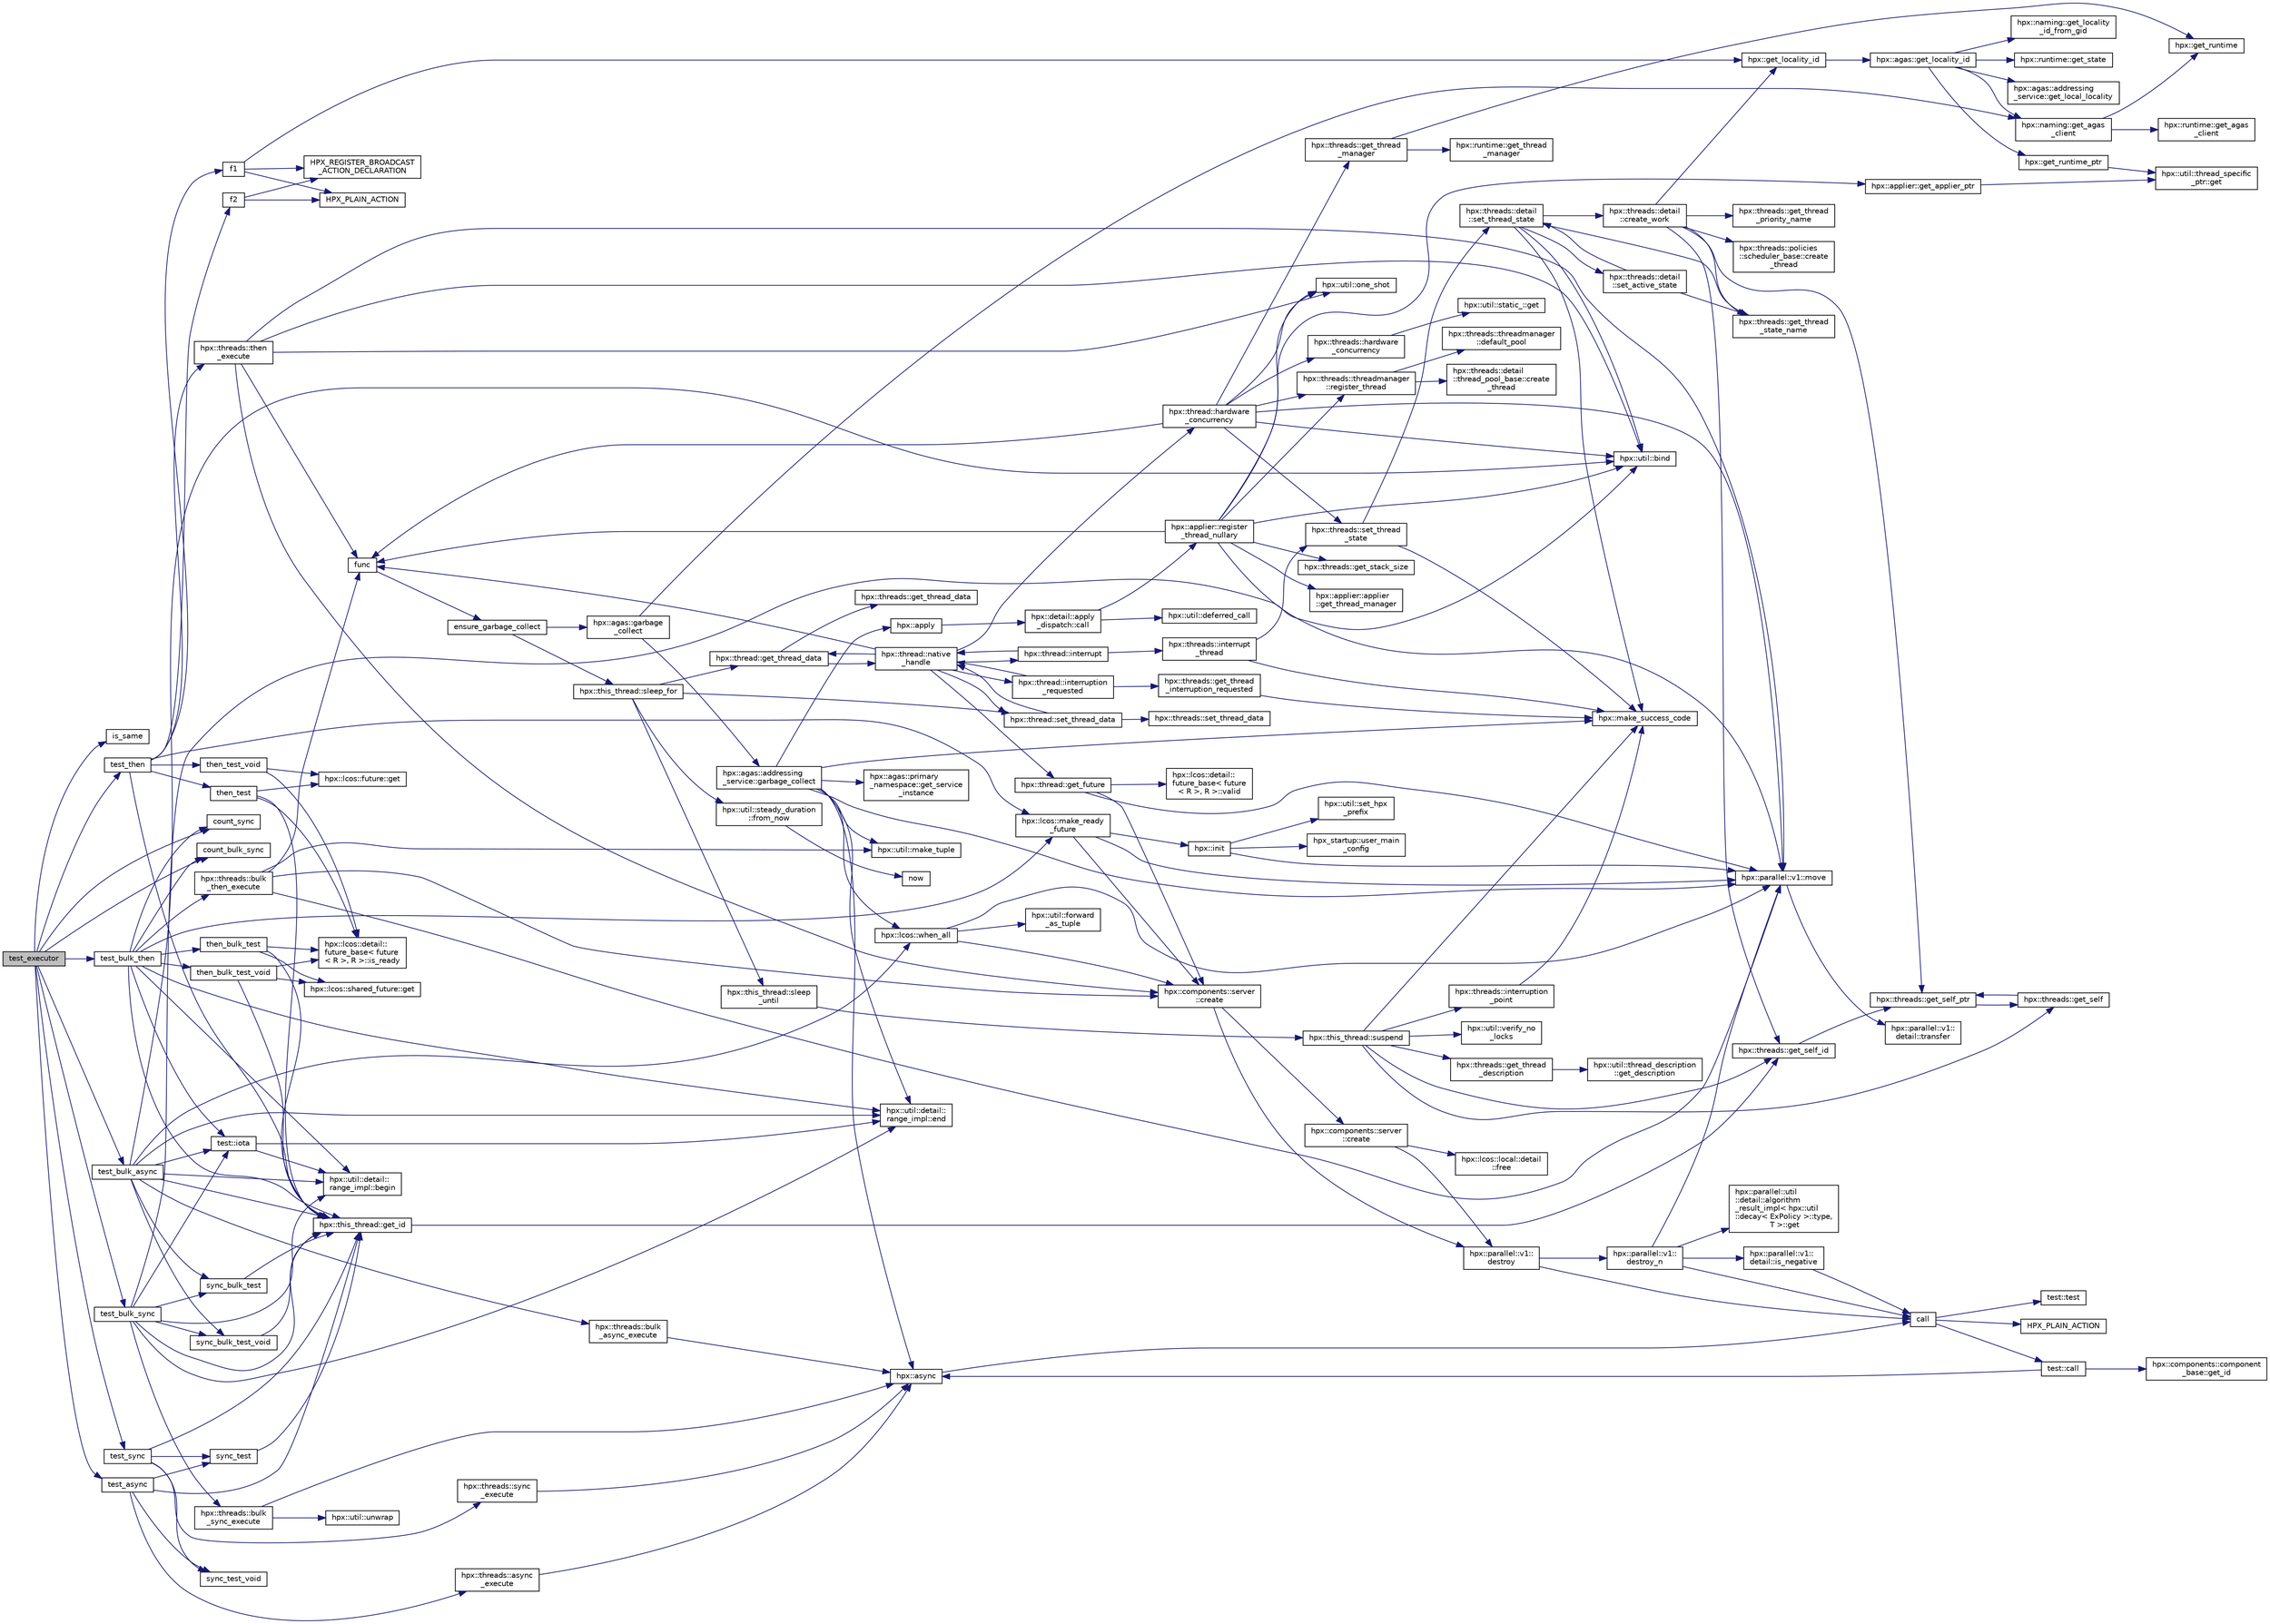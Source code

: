 digraph "test_executor"
{
  edge [fontname="Helvetica",fontsize="10",labelfontname="Helvetica",labelfontsize="10"];
  node [fontname="Helvetica",fontsize="10",shape=record];
  rankdir="LR";
  Node222 [label="test_executor",height=0.2,width=0.4,color="black", fillcolor="grey75", style="filled", fontcolor="black"];
  Node222 -> Node223 [color="midnightblue",fontsize="10",style="solid",fontname="Helvetica"];
  Node223 [label="is_same",height=0.2,width=0.4,color="black", fillcolor="white", style="filled",URL="$dc/d9b/cxx11__function__template__default__args_8cpp.html#a6f89070a65b8f485253d68bfebb79b26"];
  Node222 -> Node224 [color="midnightblue",fontsize="10",style="solid",fontname="Helvetica"];
  Node224 [label="count_sync",height=0.2,width=0.4,color="black", fillcolor="white", style="filled",URL="$d3/ded/minimal__sync__executor_8cpp.html#a1529cb29e9f7f03a49affd71bf6e8130"];
  Node222 -> Node225 [color="midnightblue",fontsize="10",style="solid",fontname="Helvetica"];
  Node225 [label="count_bulk_sync",height=0.2,width=0.4,color="black", fillcolor="white", style="filled",URL="$d3/ded/minimal__sync__executor_8cpp.html#a9aa1f386d89e1c5a3e3951f7c196415e"];
  Node222 -> Node226 [color="midnightblue",fontsize="10",style="solid",fontname="Helvetica"];
  Node226 [label="test_sync",height=0.2,width=0.4,color="black", fillcolor="white", style="filled",URL="$d3/ded/minimal__sync__executor_8cpp.html#a2e6feb13e4669dad0258f0c45249071a"];
  Node226 -> Node227 [color="midnightblue",fontsize="10",style="solid",fontname="Helvetica"];
  Node227 [label="hpx::threads::sync\l_execute",height=0.2,width=0.4,color="black", fillcolor="white", style="filled",URL="$d7/d28/namespacehpx_1_1threads.html#a6f607e2e583bc62a62e22989b53f5f44"];
  Node227 -> Node228 [color="midnightblue",fontsize="10",style="solid",fontname="Helvetica"];
  Node228 [label="hpx::async",height=0.2,width=0.4,color="black", fillcolor="white", style="filled",URL="$d8/d83/namespacehpx.html#acb7d8e37b73b823956ce144f9a57eaa4"];
  Node228 -> Node229 [color="midnightblue",fontsize="10",style="solid",fontname="Helvetica"];
  Node229 [label="call",height=0.2,width=0.4,color="black", fillcolor="white", style="filled",URL="$d2/d67/promise__1620_8cpp.html#a58357f0b82bc761e1d0b9091ed563a70"];
  Node229 -> Node230 [color="midnightblue",fontsize="10",style="solid",fontname="Helvetica"];
  Node230 [label="test::test",height=0.2,width=0.4,color="black", fillcolor="white", style="filled",URL="$d8/d89/structtest.html#ab42d5ece712d716b04cb3f686f297a26"];
  Node229 -> Node231 [color="midnightblue",fontsize="10",style="solid",fontname="Helvetica"];
  Node231 [label="HPX_PLAIN_ACTION",height=0.2,width=0.4,color="black", fillcolor="white", style="filled",URL="$d2/d67/promise__1620_8cpp.html#ab96aab827a4b1fcaf66cfe0ba83fef23"];
  Node229 -> Node232 [color="midnightblue",fontsize="10",style="solid",fontname="Helvetica"];
  Node232 [label="test::call",height=0.2,width=0.4,color="black", fillcolor="white", style="filled",URL="$d8/d89/structtest.html#aeb29e7ed6518b9426ccf1344c52620ae"];
  Node232 -> Node228 [color="midnightblue",fontsize="10",style="solid",fontname="Helvetica"];
  Node232 -> Node233 [color="midnightblue",fontsize="10",style="solid",fontname="Helvetica"];
  Node233 [label="hpx::components::component\l_base::get_id",height=0.2,width=0.4,color="black", fillcolor="white", style="filled",URL="$d2/de6/classhpx_1_1components_1_1component__base.html#a4c8fd93514039bdf01c48d66d82b19cd"];
  Node226 -> Node234 [color="midnightblue",fontsize="10",style="solid",fontname="Helvetica"];
  Node234 [label="sync_test",height=0.2,width=0.4,color="black", fillcolor="white", style="filled",URL="$d3/ded/minimal__sync__executor_8cpp.html#a0faac6bf6daa6422f48a266a344ecf18"];
  Node234 -> Node235 [color="midnightblue",fontsize="10",style="solid",fontname="Helvetica"];
  Node235 [label="hpx::this_thread::get_id",height=0.2,width=0.4,color="black", fillcolor="white", style="filled",URL="$d9/d52/namespacehpx_1_1this__thread.html#a7af20818d0b5e9201ab9337d7023d47d"];
  Node235 -> Node236 [color="midnightblue",fontsize="10",style="solid",fontname="Helvetica"];
  Node236 [label="hpx::threads::get_self_id",height=0.2,width=0.4,color="black", fillcolor="white", style="filled",URL="$d7/d28/namespacehpx_1_1threads.html#afafe0f900b9fac3d4ed3c747625c1cfe"];
  Node236 -> Node237 [color="midnightblue",fontsize="10",style="solid",fontname="Helvetica"];
  Node237 [label="hpx::threads::get_self_ptr",height=0.2,width=0.4,color="black", fillcolor="white", style="filled",URL="$d7/d28/namespacehpx_1_1threads.html#a22877ae347ad884cde3a51397dad6c53"];
  Node237 -> Node238 [color="midnightblue",fontsize="10",style="solid",fontname="Helvetica"];
  Node238 [label="hpx::threads::get_self",height=0.2,width=0.4,color="black", fillcolor="white", style="filled",URL="$d7/d28/namespacehpx_1_1threads.html#a07daf4d6d29233f20d66d41ab7b5b8e8"];
  Node238 -> Node237 [color="midnightblue",fontsize="10",style="solid",fontname="Helvetica"];
  Node226 -> Node235 [color="midnightblue",fontsize="10",style="solid",fontname="Helvetica"];
  Node226 -> Node239 [color="midnightblue",fontsize="10",style="solid",fontname="Helvetica"];
  Node239 [label="sync_test_void",height=0.2,width=0.4,color="black", fillcolor="white", style="filled",URL="$d3/ded/minimal__sync__executor_8cpp.html#a5cd1ddee9df7df248f89e5257aef84a9"];
  Node222 -> Node240 [color="midnightblue",fontsize="10",style="solid",fontname="Helvetica"];
  Node240 [label="test_async",height=0.2,width=0.4,color="black", fillcolor="white", style="filled",URL="$d3/ded/minimal__sync__executor_8cpp.html#aa51c30cdf514833ffe00df7a73d45cde"];
  Node240 -> Node241 [color="midnightblue",fontsize="10",style="solid",fontname="Helvetica"];
  Node241 [label="hpx::threads::async\l_execute",height=0.2,width=0.4,color="black", fillcolor="white", style="filled",URL="$d7/d28/namespacehpx_1_1threads.html#a6c49fc6d131e6aa7ef6eda2ef52bb920"];
  Node241 -> Node228 [color="midnightblue",fontsize="10",style="solid",fontname="Helvetica"];
  Node240 -> Node234 [color="midnightblue",fontsize="10",style="solid",fontname="Helvetica"];
  Node240 -> Node235 [color="midnightblue",fontsize="10",style="solid",fontname="Helvetica"];
  Node240 -> Node239 [color="midnightblue",fontsize="10",style="solid",fontname="Helvetica"];
  Node222 -> Node242 [color="midnightblue",fontsize="10",style="solid",fontname="Helvetica"];
  Node242 [label="test_then",height=0.2,width=0.4,color="black", fillcolor="white", style="filled",URL="$d3/ded/minimal__sync__executor_8cpp.html#ac9bebaf8a90aa4c7a059491ce5d5a6d1"];
  Node242 -> Node243 [color="midnightblue",fontsize="10",style="solid",fontname="Helvetica"];
  Node243 [label="f1",height=0.2,width=0.4,color="black", fillcolor="white", style="filled",URL="$d8/d8b/broadcast_8cpp.html#a1751fbd41f2529b84514a9dbd767959a"];
  Node243 -> Node244 [color="midnightblue",fontsize="10",style="solid",fontname="Helvetica"];
  Node244 [label="hpx::get_locality_id",height=0.2,width=0.4,color="black", fillcolor="white", style="filled",URL="$d8/d83/namespacehpx.html#a158d7c54a657bb364c1704033010697b",tooltip="Return the number of the locality this function is being called from. "];
  Node244 -> Node245 [color="midnightblue",fontsize="10",style="solid",fontname="Helvetica"];
  Node245 [label="hpx::agas::get_locality_id",height=0.2,width=0.4,color="black", fillcolor="white", style="filled",URL="$dc/d54/namespacehpx_1_1agas.html#a491cc2ddecdf0f1a9129900caa6a4d3e"];
  Node245 -> Node246 [color="midnightblue",fontsize="10",style="solid",fontname="Helvetica"];
  Node246 [label="hpx::get_runtime_ptr",height=0.2,width=0.4,color="black", fillcolor="white", style="filled",URL="$d8/d83/namespacehpx.html#af29daf2bb3e01b4d6495a1742b6cce64"];
  Node246 -> Node247 [color="midnightblue",fontsize="10",style="solid",fontname="Helvetica"];
  Node247 [label="hpx::util::thread_specific\l_ptr::get",height=0.2,width=0.4,color="black", fillcolor="white", style="filled",URL="$d4/d4c/structhpx_1_1util_1_1thread__specific__ptr.html#a3b27d8520710478aa41d1f74206bdba9"];
  Node245 -> Node248 [color="midnightblue",fontsize="10",style="solid",fontname="Helvetica"];
  Node248 [label="hpx::runtime::get_state",height=0.2,width=0.4,color="black", fillcolor="white", style="filled",URL="$d0/d7b/classhpx_1_1runtime.html#ab405f80e060dac95d624520f38b0524c"];
  Node245 -> Node249 [color="midnightblue",fontsize="10",style="solid",fontname="Helvetica"];
  Node249 [label="hpx::naming::get_agas\l_client",height=0.2,width=0.4,color="black", fillcolor="white", style="filled",URL="$d4/dc9/namespacehpx_1_1naming.html#a0408fffd5d34b620712a801b0ae3b032"];
  Node249 -> Node250 [color="midnightblue",fontsize="10",style="solid",fontname="Helvetica"];
  Node250 [label="hpx::get_runtime",height=0.2,width=0.4,color="black", fillcolor="white", style="filled",URL="$d8/d83/namespacehpx.html#aef902cc6c7dd3b9fbadf34d1e850a070"];
  Node249 -> Node251 [color="midnightblue",fontsize="10",style="solid",fontname="Helvetica"];
  Node251 [label="hpx::runtime::get_agas\l_client",height=0.2,width=0.4,color="black", fillcolor="white", style="filled",URL="$d0/d7b/classhpx_1_1runtime.html#aeb5dddd30d6b9861669af8ad44d1a96a"];
  Node245 -> Node252 [color="midnightblue",fontsize="10",style="solid",fontname="Helvetica"];
  Node252 [label="hpx::agas::addressing\l_service::get_local_locality",height=0.2,width=0.4,color="black", fillcolor="white", style="filled",URL="$db/d58/structhpx_1_1agas_1_1addressing__service.html#ab52c19a37c2a7a006c6c15f90ad0539c"];
  Node245 -> Node253 [color="midnightblue",fontsize="10",style="solid",fontname="Helvetica"];
  Node253 [label="hpx::naming::get_locality\l_id_from_gid",height=0.2,width=0.4,color="black", fillcolor="white", style="filled",URL="$d4/dc9/namespacehpx_1_1naming.html#a7fd43037784560bd04fda9b49e33529f"];
  Node243 -> Node254 [color="midnightblue",fontsize="10",style="solid",fontname="Helvetica"];
  Node254 [label="HPX_PLAIN_ACTION",height=0.2,width=0.4,color="black", fillcolor="white", style="filled",URL="$d8/d8b/broadcast_8cpp.html#a19685a0394ce6a99351f7a679f6eeefc"];
  Node243 -> Node255 [color="midnightblue",fontsize="10",style="solid",fontname="Helvetica"];
  Node255 [label="HPX_REGISTER_BROADCAST\l_ACTION_DECLARATION",height=0.2,width=0.4,color="black", fillcolor="white", style="filled",URL="$d7/d38/addressing__service_8cpp.html#a573d764d9cb34eec46a4bdffcf07875f"];
  Node242 -> Node256 [color="midnightblue",fontsize="10",style="solid",fontname="Helvetica"];
  Node256 [label="hpx::lcos::make_ready\l_future",height=0.2,width=0.4,color="black", fillcolor="white", style="filled",URL="$d2/dc9/namespacehpx_1_1lcos.html#a42997564ddfde91d475b8a2cea8f53e4"];
  Node256 -> Node257 [color="midnightblue",fontsize="10",style="solid",fontname="Helvetica"];
  Node257 [label="hpx::init",height=0.2,width=0.4,color="black", fillcolor="white", style="filled",URL="$d8/d83/namespacehpx.html#a3c694ea960b47c56b33351ba16e3d76b",tooltip="Main entry point for launching the HPX runtime system. "];
  Node257 -> Node258 [color="midnightblue",fontsize="10",style="solid",fontname="Helvetica"];
  Node258 [label="hpx::util::set_hpx\l_prefix",height=0.2,width=0.4,color="black", fillcolor="white", style="filled",URL="$df/dad/namespacehpx_1_1util.html#ae40a23c1ba0a48d9304dcf717a95793e"];
  Node257 -> Node259 [color="midnightblue",fontsize="10",style="solid",fontname="Helvetica"];
  Node259 [label="hpx_startup::user_main\l_config",height=0.2,width=0.4,color="black", fillcolor="white", style="filled",URL="$d3/dd2/namespacehpx__startup.html#aaac571d88bd3912a4225a23eb3261637"];
  Node257 -> Node260 [color="midnightblue",fontsize="10",style="solid",fontname="Helvetica"];
  Node260 [label="hpx::parallel::v1::move",height=0.2,width=0.4,color="black", fillcolor="white", style="filled",URL="$db/db9/namespacehpx_1_1parallel_1_1v1.html#aa7c4ede081ce786c9d1eb1adff495cfc"];
  Node260 -> Node261 [color="midnightblue",fontsize="10",style="solid",fontname="Helvetica"];
  Node261 [label="hpx::parallel::v1::\ldetail::transfer",height=0.2,width=0.4,color="black", fillcolor="white", style="filled",URL="$d2/ddd/namespacehpx_1_1parallel_1_1v1_1_1detail.html#ab1b56a05e1885ca7cc7ffa1804dd2f3c"];
  Node256 -> Node262 [color="midnightblue",fontsize="10",style="solid",fontname="Helvetica"];
  Node262 [label="hpx::components::server\l::create",height=0.2,width=0.4,color="black", fillcolor="white", style="filled",URL="$d2/da2/namespacehpx_1_1components_1_1server.html#ac776c89f3d68ceb910e8cee9fa937ab4",tooltip="Create arrays of components using their default constructor. "];
  Node262 -> Node263 [color="midnightblue",fontsize="10",style="solid",fontname="Helvetica"];
  Node263 [label="hpx::components::server\l::create",height=0.2,width=0.4,color="black", fillcolor="white", style="filled",URL="$d2/da2/namespacehpx_1_1components_1_1server.html#a77d26de181c97b444565e230577981bd"];
  Node263 -> Node264 [color="midnightblue",fontsize="10",style="solid",fontname="Helvetica"];
  Node264 [label="hpx::lcos::local::detail\l::free",height=0.2,width=0.4,color="black", fillcolor="white", style="filled",URL="$d4/dcb/namespacehpx_1_1lcos_1_1local_1_1detail.html#a55a940f019734e9bb045dc123cd80e48"];
  Node263 -> Node265 [color="midnightblue",fontsize="10",style="solid",fontname="Helvetica"];
  Node265 [label="hpx::parallel::v1::\ldestroy",height=0.2,width=0.4,color="black", fillcolor="white", style="filled",URL="$db/db9/namespacehpx_1_1parallel_1_1v1.html#acf303558375048e8a7cc9a2c2e09477f"];
  Node265 -> Node229 [color="midnightblue",fontsize="10",style="solid",fontname="Helvetica"];
  Node265 -> Node266 [color="midnightblue",fontsize="10",style="solid",fontname="Helvetica"];
  Node266 [label="hpx::parallel::v1::\ldestroy_n",height=0.2,width=0.4,color="black", fillcolor="white", style="filled",URL="$db/db9/namespacehpx_1_1parallel_1_1v1.html#a71d0691132a300690163f5636bcd5bd3"];
  Node266 -> Node267 [color="midnightblue",fontsize="10",style="solid",fontname="Helvetica"];
  Node267 [label="hpx::parallel::v1::\ldetail::is_negative",height=0.2,width=0.4,color="black", fillcolor="white", style="filled",URL="$d2/ddd/namespacehpx_1_1parallel_1_1v1_1_1detail.html#adf2e40fc4b20ad0fd442ee3118a4d527"];
  Node267 -> Node229 [color="midnightblue",fontsize="10",style="solid",fontname="Helvetica"];
  Node266 -> Node268 [color="midnightblue",fontsize="10",style="solid",fontname="Helvetica"];
  Node268 [label="hpx::parallel::util\l::detail::algorithm\l_result_impl\< hpx::util\l::decay\< ExPolicy \>::type,\l T \>::get",height=0.2,width=0.4,color="black", fillcolor="white", style="filled",URL="$d2/d42/structhpx_1_1parallel_1_1util_1_1detail_1_1algorithm__result__impl.html#ab5b051e8ec74eff5e0e62fd63f5d377e"];
  Node266 -> Node260 [color="midnightblue",fontsize="10",style="solid",fontname="Helvetica"];
  Node266 -> Node229 [color="midnightblue",fontsize="10",style="solid",fontname="Helvetica"];
  Node262 -> Node265 [color="midnightblue",fontsize="10",style="solid",fontname="Helvetica"];
  Node256 -> Node260 [color="midnightblue",fontsize="10",style="solid",fontname="Helvetica"];
  Node242 -> Node269 [color="midnightblue",fontsize="10",style="solid",fontname="Helvetica"];
  Node269 [label="hpx::threads::then\l_execute",height=0.2,width=0.4,color="black", fillcolor="white", style="filled",URL="$d7/d28/namespacehpx_1_1threads.html#a031a2594524c966fa0cb24810642e638"];
  Node269 -> Node270 [color="midnightblue",fontsize="10",style="solid",fontname="Helvetica"];
  Node270 [label="func",height=0.2,width=0.4,color="black", fillcolor="white", style="filled",URL="$d8/dfd/id__type__ref__counting__1032_8cpp.html#ab811b86ea5107ffb3351fcaa29d2c652"];
  Node270 -> Node271 [color="midnightblue",fontsize="10",style="solid",fontname="Helvetica"];
  Node271 [label="ensure_garbage_collect",height=0.2,width=0.4,color="black", fillcolor="white", style="filled",URL="$d8/dfd/id__type__ref__counting__1032_8cpp.html#a5264b94bf7c262ac0e521fb290d476d5"];
  Node271 -> Node272 [color="midnightblue",fontsize="10",style="solid",fontname="Helvetica"];
  Node272 [label="hpx::this_thread::sleep_for",height=0.2,width=0.4,color="black", fillcolor="white", style="filled",URL="$d9/d52/namespacehpx_1_1this__thread.html#afc042a5a5fa52eef2d1d177a343435cf"];
  Node272 -> Node273 [color="midnightblue",fontsize="10",style="solid",fontname="Helvetica"];
  Node273 [label="hpx::this_thread::sleep\l_until",height=0.2,width=0.4,color="black", fillcolor="white", style="filled",URL="$d9/d52/namespacehpx_1_1this__thread.html#ae12a853980115b23ff0ab8ca06622658"];
  Node273 -> Node274 [color="midnightblue",fontsize="10",style="solid",fontname="Helvetica"];
  Node274 [label="hpx::this_thread::suspend",height=0.2,width=0.4,color="black", fillcolor="white", style="filled",URL="$d9/d52/namespacehpx_1_1this__thread.html#aca220026fb3014c0881d129fe31c0073"];
  Node274 -> Node238 [color="midnightblue",fontsize="10",style="solid",fontname="Helvetica"];
  Node274 -> Node236 [color="midnightblue",fontsize="10",style="solid",fontname="Helvetica"];
  Node274 -> Node275 [color="midnightblue",fontsize="10",style="solid",fontname="Helvetica"];
  Node275 [label="hpx::threads::interruption\l_point",height=0.2,width=0.4,color="black", fillcolor="white", style="filled",URL="$d7/d28/namespacehpx_1_1threads.html#ada6ec56a12b050707311d8c628089059"];
  Node275 -> Node276 [color="midnightblue",fontsize="10",style="solid",fontname="Helvetica"];
  Node276 [label="hpx::make_success_code",height=0.2,width=0.4,color="black", fillcolor="white", style="filled",URL="$d8/d83/namespacehpx.html#a0e8512a8f49e2a6c8185061181419d8f",tooltip="Returns error_code(hpx::success, \"success\", mode). "];
  Node274 -> Node277 [color="midnightblue",fontsize="10",style="solid",fontname="Helvetica"];
  Node277 [label="hpx::util::verify_no\l_locks",height=0.2,width=0.4,color="black", fillcolor="white", style="filled",URL="$df/dad/namespacehpx_1_1util.html#ae0e1837ee6f09b79b26c2e788d2e9fc9"];
  Node274 -> Node278 [color="midnightblue",fontsize="10",style="solid",fontname="Helvetica"];
  Node278 [label="hpx::threads::get_thread\l_description",height=0.2,width=0.4,color="black", fillcolor="white", style="filled",URL="$d7/d28/namespacehpx_1_1threads.html#a42fc18a7a680f4e8bc633a4b4c956701"];
  Node278 -> Node279 [color="midnightblue",fontsize="10",style="solid",fontname="Helvetica"];
  Node279 [label="hpx::util::thread_description\l::get_description",height=0.2,width=0.4,color="black", fillcolor="white", style="filled",URL="$df/d9e/structhpx_1_1util_1_1thread__description.html#a8c834e14eca6eb228188022577f9f952"];
  Node274 -> Node276 [color="midnightblue",fontsize="10",style="solid",fontname="Helvetica"];
  Node272 -> Node280 [color="midnightblue",fontsize="10",style="solid",fontname="Helvetica"];
  Node280 [label="hpx::util::steady_duration\l::from_now",height=0.2,width=0.4,color="black", fillcolor="white", style="filled",URL="$d9/d4f/classhpx_1_1util_1_1steady__duration.html#a0132206d767cd0f7395507b40111a153"];
  Node280 -> Node281 [color="midnightblue",fontsize="10",style="solid",fontname="Helvetica"];
  Node281 [label="now",height=0.2,width=0.4,color="black", fillcolor="white", style="filled",URL="$de/db3/1d__stencil__1__omp_8cpp.html#a89e9667753dccfac455bd37a7a3a7b16"];
  Node272 -> Node282 [color="midnightblue",fontsize="10",style="solid",fontname="Helvetica"];
  Node282 [label="hpx::thread::get_thread_data",height=0.2,width=0.4,color="black", fillcolor="white", style="filled",URL="$de/d9b/classhpx_1_1thread.html#a4535ef82cec3b953d2c941d20e3e3904"];
  Node282 -> Node283 [color="midnightblue",fontsize="10",style="solid",fontname="Helvetica"];
  Node283 [label="hpx::threads::get_thread_data",height=0.2,width=0.4,color="black", fillcolor="white", style="filled",URL="$d7/d28/namespacehpx_1_1threads.html#a8737931ff6303807225f735b2b384ae4"];
  Node282 -> Node284 [color="midnightblue",fontsize="10",style="solid",fontname="Helvetica"];
  Node284 [label="hpx::thread::native\l_handle",height=0.2,width=0.4,color="black", fillcolor="white", style="filled",URL="$de/d9b/classhpx_1_1thread.html#acf48190d264ab64c1c4ec99d0b421b5a"];
  Node284 -> Node285 [color="midnightblue",fontsize="10",style="solid",fontname="Helvetica"];
  Node285 [label="hpx::thread::hardware\l_concurrency",height=0.2,width=0.4,color="black", fillcolor="white", style="filled",URL="$de/d9b/classhpx_1_1thread.html#a8e4fff210e02485ba493bc3a2a956c03"];
  Node285 -> Node286 [color="midnightblue",fontsize="10",style="solid",fontname="Helvetica"];
  Node286 [label="hpx::threads::hardware\l_concurrency",height=0.2,width=0.4,color="black", fillcolor="white", style="filled",URL="$d7/d28/namespacehpx_1_1threads.html#aa8752a235478d2ad7b5ac467b63ab527"];
  Node286 -> Node287 [color="midnightblue",fontsize="10",style="solid",fontname="Helvetica"];
  Node287 [label="hpx::util::static_::get",height=0.2,width=0.4,color="black", fillcolor="white", style="filled",URL="$d3/dbb/structhpx_1_1util_1_1static__.html#a2967c633948a3bf17a3b5405ef5a8318"];
  Node285 -> Node270 [color="midnightblue",fontsize="10",style="solid",fontname="Helvetica"];
  Node285 -> Node288 [color="midnightblue",fontsize="10",style="solid",fontname="Helvetica"];
  Node288 [label="hpx::util::bind",height=0.2,width=0.4,color="black", fillcolor="white", style="filled",URL="$df/dad/namespacehpx_1_1util.html#ad844caedf82a0173d6909d910c3e48c6"];
  Node285 -> Node289 [color="midnightblue",fontsize="10",style="solid",fontname="Helvetica"];
  Node289 [label="hpx::util::one_shot",height=0.2,width=0.4,color="black", fillcolor="white", style="filled",URL="$df/dad/namespacehpx_1_1util.html#a273e61be42a72415291e0ec0a4f28c7a"];
  Node285 -> Node260 [color="midnightblue",fontsize="10",style="solid",fontname="Helvetica"];
  Node285 -> Node290 [color="midnightblue",fontsize="10",style="solid",fontname="Helvetica"];
  Node290 [label="hpx::threads::get_thread\l_manager",height=0.2,width=0.4,color="black", fillcolor="white", style="filled",URL="$d7/d28/namespacehpx_1_1threads.html#a076973c3a53beadde7d967e22c4f6cce"];
  Node290 -> Node250 [color="midnightblue",fontsize="10",style="solid",fontname="Helvetica"];
  Node290 -> Node291 [color="midnightblue",fontsize="10",style="solid",fontname="Helvetica"];
  Node291 [label="hpx::runtime::get_thread\l_manager",height=0.2,width=0.4,color="black", fillcolor="white", style="filled",URL="$d0/d7b/classhpx_1_1runtime.html#a865b12d57fcd44a8d3dda3e35414f563"];
  Node285 -> Node292 [color="midnightblue",fontsize="10",style="solid",fontname="Helvetica"];
  Node292 [label="hpx::threads::threadmanager\l::register_thread",height=0.2,width=0.4,color="black", fillcolor="white", style="filled",URL="$d5/daa/classhpx_1_1threads_1_1threadmanager.html#a7f79c7578e08a60ca45eb276ce8133d8"];
  Node292 -> Node293 [color="midnightblue",fontsize="10",style="solid",fontname="Helvetica"];
  Node293 [label="hpx::threads::threadmanager\l::default_pool",height=0.2,width=0.4,color="black", fillcolor="white", style="filled",URL="$d5/daa/classhpx_1_1threads_1_1threadmanager.html#a851f067d03b5dd1c5e6a9a6a841e05df"];
  Node292 -> Node294 [color="midnightblue",fontsize="10",style="solid",fontname="Helvetica"];
  Node294 [label="hpx::threads::detail\l::thread_pool_base::create\l_thread",height=0.2,width=0.4,color="black", fillcolor="white", style="filled",URL="$de/dae/classhpx_1_1threads_1_1detail_1_1thread__pool__base.html#ad35d3779eef6f4528e62a26d71b34b34"];
  Node285 -> Node295 [color="midnightblue",fontsize="10",style="solid",fontname="Helvetica"];
  Node295 [label="hpx::threads::set_thread\l_state",height=0.2,width=0.4,color="black", fillcolor="white", style="filled",URL="$d7/d28/namespacehpx_1_1threads.html#ac0690ad16ad778bcc79dcd727cc33025",tooltip="Set the thread state of the thread referenced by the thread_id id. "];
  Node295 -> Node276 [color="midnightblue",fontsize="10",style="solid",fontname="Helvetica"];
  Node295 -> Node296 [color="midnightblue",fontsize="10",style="solid",fontname="Helvetica"];
  Node296 [label="hpx::threads::detail\l::set_thread_state",height=0.2,width=0.4,color="black", fillcolor="white", style="filled",URL="$d2/dd1/namespacehpx_1_1threads_1_1detail.html#af85ddc854c4a149bf1738eb1b111b9ab"];
  Node296 -> Node297 [color="midnightblue",fontsize="10",style="solid",fontname="Helvetica"];
  Node297 [label="hpx::threads::get_thread\l_state_name",height=0.2,width=0.4,color="black", fillcolor="white", style="filled",URL="$d7/d28/namespacehpx_1_1threads.html#a26f91ea8d2195f165c033241c5cd11db"];
  Node296 -> Node276 [color="midnightblue",fontsize="10",style="solid",fontname="Helvetica"];
  Node296 -> Node288 [color="midnightblue",fontsize="10",style="solid",fontname="Helvetica"];
  Node296 -> Node298 [color="midnightblue",fontsize="10",style="solid",fontname="Helvetica"];
  Node298 [label="hpx::threads::detail\l::set_active_state",height=0.2,width=0.4,color="black", fillcolor="white", style="filled",URL="$d2/dd1/namespacehpx_1_1threads_1_1detail.html#a45884a5bf04ad66a4f259231a3947e76"];
  Node298 -> Node297 [color="midnightblue",fontsize="10",style="solid",fontname="Helvetica"];
  Node298 -> Node296 [color="midnightblue",fontsize="10",style="solid",fontname="Helvetica"];
  Node296 -> Node299 [color="midnightblue",fontsize="10",style="solid",fontname="Helvetica"];
  Node299 [label="hpx::threads::detail\l::create_work",height=0.2,width=0.4,color="black", fillcolor="white", style="filled",URL="$d2/dd1/namespacehpx_1_1threads_1_1detail.html#ae22384a3c1b1a1940032fad068fb54b1"];
  Node299 -> Node297 [color="midnightblue",fontsize="10",style="solid",fontname="Helvetica"];
  Node299 -> Node300 [color="midnightblue",fontsize="10",style="solid",fontname="Helvetica"];
  Node300 [label="hpx::threads::get_thread\l_priority_name",height=0.2,width=0.4,color="black", fillcolor="white", style="filled",URL="$d7/d28/namespacehpx_1_1threads.html#a9c6b2fec0c1cf5b06ff83ce756ca6d42"];
  Node299 -> Node237 [color="midnightblue",fontsize="10",style="solid",fontname="Helvetica"];
  Node299 -> Node236 [color="midnightblue",fontsize="10",style="solid",fontname="Helvetica"];
  Node299 -> Node244 [color="midnightblue",fontsize="10",style="solid",fontname="Helvetica"];
  Node299 -> Node301 [color="midnightblue",fontsize="10",style="solid",fontname="Helvetica"];
  Node301 [label="hpx::threads::policies\l::scheduler_base::create\l_thread",height=0.2,width=0.4,color="black", fillcolor="white", style="filled",URL="$dd/d7e/structhpx_1_1threads_1_1policies_1_1scheduler__base.html#ad3b05cd7f363cc8e8410ce368c3794e0"];
  Node284 -> Node302 [color="midnightblue",fontsize="10",style="solid",fontname="Helvetica"];
  Node302 [label="hpx::thread::interrupt",height=0.2,width=0.4,color="black", fillcolor="white", style="filled",URL="$de/d9b/classhpx_1_1thread.html#ac34d0d033aa743c476a79dbc2e1a8a39"];
  Node302 -> Node303 [color="midnightblue",fontsize="10",style="solid",fontname="Helvetica"];
  Node303 [label="hpx::threads::interrupt\l_thread",height=0.2,width=0.4,color="black", fillcolor="white", style="filled",URL="$d7/d28/namespacehpx_1_1threads.html#a6bdda1a2aab61b9b13d274b5155d7e73"];
  Node303 -> Node276 [color="midnightblue",fontsize="10",style="solid",fontname="Helvetica"];
  Node303 -> Node295 [color="midnightblue",fontsize="10",style="solid",fontname="Helvetica"];
  Node302 -> Node284 [color="midnightblue",fontsize="10",style="solid",fontname="Helvetica"];
  Node284 -> Node304 [color="midnightblue",fontsize="10",style="solid",fontname="Helvetica"];
  Node304 [label="hpx::thread::interruption\l_requested",height=0.2,width=0.4,color="black", fillcolor="white", style="filled",URL="$de/d9b/classhpx_1_1thread.html#a33276bb4c20bbb0b1978944e18ef71b8"];
  Node304 -> Node305 [color="midnightblue",fontsize="10",style="solid",fontname="Helvetica"];
  Node305 [label="hpx::threads::get_thread\l_interruption_requested",height=0.2,width=0.4,color="black", fillcolor="white", style="filled",URL="$d7/d28/namespacehpx_1_1threads.html#ae64a7fdb8b5c8bac7be0c8282672a03b"];
  Node305 -> Node276 [color="midnightblue",fontsize="10",style="solid",fontname="Helvetica"];
  Node304 -> Node284 [color="midnightblue",fontsize="10",style="solid",fontname="Helvetica"];
  Node284 -> Node306 [color="midnightblue",fontsize="10",style="solid",fontname="Helvetica"];
  Node306 [label="hpx::thread::get_future",height=0.2,width=0.4,color="black", fillcolor="white", style="filled",URL="$de/d9b/classhpx_1_1thread.html#a87fdb0d8da826366fc190ed224900a64"];
  Node306 -> Node307 [color="midnightblue",fontsize="10",style="solid",fontname="Helvetica"];
  Node307 [label="hpx::lcos::detail::\lfuture_base\< future\l\< R \>, R \>::valid",height=0.2,width=0.4,color="black", fillcolor="white", style="filled",URL="$d5/dd7/classhpx_1_1lcos_1_1detail_1_1future__base.html#aaf7beb7374815614363033bd96573e75"];
  Node306 -> Node262 [color="midnightblue",fontsize="10",style="solid",fontname="Helvetica"];
  Node306 -> Node260 [color="midnightblue",fontsize="10",style="solid",fontname="Helvetica"];
  Node284 -> Node282 [color="midnightblue",fontsize="10",style="solid",fontname="Helvetica"];
  Node284 -> Node308 [color="midnightblue",fontsize="10",style="solid",fontname="Helvetica"];
  Node308 [label="hpx::thread::set_thread_data",height=0.2,width=0.4,color="black", fillcolor="white", style="filled",URL="$de/d9b/classhpx_1_1thread.html#a7317a3cf5251f3b33c990449570d4cea"];
  Node308 -> Node309 [color="midnightblue",fontsize="10",style="solid",fontname="Helvetica"];
  Node309 [label="hpx::threads::set_thread_data",height=0.2,width=0.4,color="black", fillcolor="white", style="filled",URL="$d7/d28/namespacehpx_1_1threads.html#a00a625acc149fce3ae38e4340454acf7"];
  Node308 -> Node284 [color="midnightblue",fontsize="10",style="solid",fontname="Helvetica"];
  Node284 -> Node270 [color="midnightblue",fontsize="10",style="solid",fontname="Helvetica"];
  Node272 -> Node308 [color="midnightblue",fontsize="10",style="solid",fontname="Helvetica"];
  Node271 -> Node310 [color="midnightblue",fontsize="10",style="solid",fontname="Helvetica"];
  Node310 [label="hpx::agas::garbage\l_collect",height=0.2,width=0.4,color="black", fillcolor="white", style="filled",URL="$dc/d54/namespacehpx_1_1agas.html#a951337adc4f9bd6df00a50737468e911"];
  Node310 -> Node249 [color="midnightblue",fontsize="10",style="solid",fontname="Helvetica"];
  Node310 -> Node311 [color="midnightblue",fontsize="10",style="solid",fontname="Helvetica"];
  Node311 [label="hpx::agas::addressing\l_service::garbage_collect",height=0.2,width=0.4,color="black", fillcolor="white", style="filled",URL="$db/d58/structhpx_1_1agas_1_1addressing__service.html#a87dcae0eacf6e62d5103ebf516d86f63"];
  Node311 -> Node276 [color="midnightblue",fontsize="10",style="solid",fontname="Helvetica"];
  Node311 -> Node312 [color="midnightblue",fontsize="10",style="solid",fontname="Helvetica"];
  Node312 [label="hpx::agas::primary\l_namespace::get_service\l_instance",height=0.2,width=0.4,color="black", fillcolor="white", style="filled",URL="$d1/d43/structhpx_1_1agas_1_1primary__namespace.html#a7630ff0f30ff8c23b13b4672c5350e2e"];
  Node311 -> Node313 [color="midnightblue",fontsize="10",style="solid",fontname="Helvetica"];
  Node313 [label="hpx::util::make_tuple",height=0.2,width=0.4,color="black", fillcolor="white", style="filled",URL="$df/dad/namespacehpx_1_1util.html#a06fa74211a987d208e013f400a9f5328"];
  Node311 -> Node314 [color="midnightblue",fontsize="10",style="solid",fontname="Helvetica"];
  Node314 [label="hpx::util::detail::\lrange_impl::end",height=0.2,width=0.4,color="black", fillcolor="white", style="filled",URL="$d4/d4a/namespacehpx_1_1util_1_1detail_1_1range__impl.html#afb2ea48b0902f52ee4d8b764807b4316"];
  Node311 -> Node315 [color="midnightblue",fontsize="10",style="solid",fontname="Helvetica"];
  Node315 [label="hpx::apply",height=0.2,width=0.4,color="black", fillcolor="white", style="filled",URL="$d8/d83/namespacehpx.html#aa87762f0db0731d385f3fdfdb25d59fc"];
  Node315 -> Node316 [color="midnightblue",fontsize="10",style="solid",fontname="Helvetica"];
  Node316 [label="hpx::detail::apply\l_dispatch::call",height=0.2,width=0.4,color="black", fillcolor="white", style="filled",URL="$db/de8/structhpx_1_1detail_1_1apply__dispatch.html#a0755fab16d281e74bcff0f8045be9459"];
  Node316 -> Node317 [color="midnightblue",fontsize="10",style="solid",fontname="Helvetica"];
  Node317 [label="hpx::applier::register\l_thread_nullary",height=0.2,width=0.4,color="black", fillcolor="white", style="filled",URL="$d8/dcb/namespacehpx_1_1applier.html#a401cd1145927e58d74d1eb52aaccd936"];
  Node317 -> Node318 [color="midnightblue",fontsize="10",style="solid",fontname="Helvetica"];
  Node318 [label="hpx::applier::get_applier_ptr",height=0.2,width=0.4,color="black", fillcolor="white", style="filled",URL="$d8/dcb/namespacehpx_1_1applier.html#a617483cf2b77ad3a0aa428ade7b35299"];
  Node318 -> Node247 [color="midnightblue",fontsize="10",style="solid",fontname="Helvetica"];
  Node317 -> Node270 [color="midnightblue",fontsize="10",style="solid",fontname="Helvetica"];
  Node317 -> Node288 [color="midnightblue",fontsize="10",style="solid",fontname="Helvetica"];
  Node317 -> Node289 [color="midnightblue",fontsize="10",style="solid",fontname="Helvetica"];
  Node317 -> Node260 [color="midnightblue",fontsize="10",style="solid",fontname="Helvetica"];
  Node317 -> Node319 [color="midnightblue",fontsize="10",style="solid",fontname="Helvetica"];
  Node319 [label="hpx::threads::get_stack_size",height=0.2,width=0.4,color="black", fillcolor="white", style="filled",URL="$d7/d28/namespacehpx_1_1threads.html#af597241b3c2785150be206737ca04aa6",tooltip="The get_stack_size function is part of the thread related API. It. "];
  Node317 -> Node320 [color="midnightblue",fontsize="10",style="solid",fontname="Helvetica"];
  Node320 [label="hpx::applier::applier\l::get_thread_manager",height=0.2,width=0.4,color="black", fillcolor="white", style="filled",URL="$da/dcb/classhpx_1_1applier_1_1applier.html#acc36d583973701e573be39da97bba866",tooltip="Access the thread-manager instance associated with this applier. "];
  Node317 -> Node292 [color="midnightblue",fontsize="10",style="solid",fontname="Helvetica"];
  Node316 -> Node321 [color="midnightblue",fontsize="10",style="solid",fontname="Helvetica"];
  Node321 [label="hpx::util::deferred_call",height=0.2,width=0.4,color="black", fillcolor="white", style="filled",URL="$df/dad/namespacehpx_1_1util.html#acdded623c658a7a3436f7e76bc9d881c"];
  Node311 -> Node260 [color="midnightblue",fontsize="10",style="solid",fontname="Helvetica"];
  Node311 -> Node228 [color="midnightblue",fontsize="10",style="solid",fontname="Helvetica"];
  Node311 -> Node322 [color="midnightblue",fontsize="10",style="solid",fontname="Helvetica"];
  Node322 [label="hpx::lcos::when_all",height=0.2,width=0.4,color="black", fillcolor="white", style="filled",URL="$d2/dc9/namespacehpx_1_1lcos.html#a1a6fb024d8690923fb185d5aee204d54"];
  Node322 -> Node323 [color="midnightblue",fontsize="10",style="solid",fontname="Helvetica"];
  Node323 [label="hpx::util::forward\l_as_tuple",height=0.2,width=0.4,color="black", fillcolor="white", style="filled",URL="$df/dad/namespacehpx_1_1util.html#ab7c31e3f24c3302a4f67b6735a6fa597"];
  Node322 -> Node260 [color="midnightblue",fontsize="10",style="solid",fontname="Helvetica"];
  Node322 -> Node262 [color="midnightblue",fontsize="10",style="solid",fontname="Helvetica"];
  Node269 -> Node288 [color="midnightblue",fontsize="10",style="solid",fontname="Helvetica"];
  Node269 -> Node289 [color="midnightblue",fontsize="10",style="solid",fontname="Helvetica"];
  Node269 -> Node260 [color="midnightblue",fontsize="10",style="solid",fontname="Helvetica"];
  Node269 -> Node262 [color="midnightblue",fontsize="10",style="solid",fontname="Helvetica"];
  Node242 -> Node324 [color="midnightblue",fontsize="10",style="solid",fontname="Helvetica"];
  Node324 [label="then_test",height=0.2,width=0.4,color="black", fillcolor="white", style="filled",URL="$d3/ded/minimal__sync__executor_8cpp.html#aca793ddc9144175c1f12e9331f072010"];
  Node324 -> Node325 [color="midnightblue",fontsize="10",style="solid",fontname="Helvetica"];
  Node325 [label="hpx::lcos::detail::\lfuture_base\< future\l\< R \>, R \>::is_ready",height=0.2,width=0.4,color="black", fillcolor="white", style="filled",URL="$d5/dd7/classhpx_1_1lcos_1_1detail_1_1future__base.html#a628625094362627e776fe22b68404111"];
  Node324 -> Node326 [color="midnightblue",fontsize="10",style="solid",fontname="Helvetica"];
  Node326 [label="hpx::lcos::future::get",height=0.2,width=0.4,color="black", fillcolor="white", style="filled",URL="$d0/d33/classhpx_1_1lcos_1_1future.html#a8c28269486d5620ac48af349f17bb41c"];
  Node324 -> Node235 [color="midnightblue",fontsize="10",style="solid",fontname="Helvetica"];
  Node242 -> Node235 [color="midnightblue",fontsize="10",style="solid",fontname="Helvetica"];
  Node242 -> Node327 [color="midnightblue",fontsize="10",style="solid",fontname="Helvetica"];
  Node327 [label="f2",height=0.2,width=0.4,color="black", fillcolor="white", style="filled",URL="$d8/d8b/broadcast_8cpp.html#a90b718127ae383af9c1b52fb8d5e1166"];
  Node327 -> Node254 [color="midnightblue",fontsize="10",style="solid",fontname="Helvetica"];
  Node327 -> Node255 [color="midnightblue",fontsize="10",style="solid",fontname="Helvetica"];
  Node242 -> Node328 [color="midnightblue",fontsize="10",style="solid",fontname="Helvetica"];
  Node328 [label="then_test_void",height=0.2,width=0.4,color="black", fillcolor="white", style="filled",URL="$d3/ded/minimal__sync__executor_8cpp.html#a6613acb6602bee5cdbcbea113eded717"];
  Node328 -> Node325 [color="midnightblue",fontsize="10",style="solid",fontname="Helvetica"];
  Node328 -> Node326 [color="midnightblue",fontsize="10",style="solid",fontname="Helvetica"];
  Node222 -> Node329 [color="midnightblue",fontsize="10",style="solid",fontname="Helvetica"];
  Node329 [label="test_bulk_sync",height=0.2,width=0.4,color="black", fillcolor="white", style="filled",URL="$d3/ded/minimal__sync__executor_8cpp.html#abcd3c113797813e7123226b2a864d5df"];
  Node329 -> Node235 [color="midnightblue",fontsize="10",style="solid",fontname="Helvetica"];
  Node329 -> Node330 [color="midnightblue",fontsize="10",style="solid",fontname="Helvetica"];
  Node330 [label="test::iota",height=0.2,width=0.4,color="black", fillcolor="white", style="filled",URL="$df/d04/namespacetest.html#abdbbc37e6fb67287495e853a554c493a"];
  Node330 -> Node331 [color="midnightblue",fontsize="10",style="solid",fontname="Helvetica"];
  Node331 [label="hpx::util::detail::\lrange_impl::begin",height=0.2,width=0.4,color="black", fillcolor="white", style="filled",URL="$d4/d4a/namespacehpx_1_1util_1_1detail_1_1range__impl.html#a31e165df2b865cdd961f35ce938db41a"];
  Node330 -> Node314 [color="midnightblue",fontsize="10",style="solid",fontname="Helvetica"];
  Node329 -> Node331 [color="midnightblue",fontsize="10",style="solid",fontname="Helvetica"];
  Node329 -> Node314 [color="midnightblue",fontsize="10",style="solid",fontname="Helvetica"];
  Node329 -> Node332 [color="midnightblue",fontsize="10",style="solid",fontname="Helvetica"];
  Node332 [label="hpx::threads::bulk\l_sync_execute",height=0.2,width=0.4,color="black", fillcolor="white", style="filled",URL="$d7/d28/namespacehpx_1_1threads.html#af1774d3e9345435eef68ad8c00e9f62a"];
  Node332 -> Node228 [color="midnightblue",fontsize="10",style="solid",fontname="Helvetica"];
  Node332 -> Node333 [color="midnightblue",fontsize="10",style="solid",fontname="Helvetica"];
  Node333 [label="hpx::util::unwrap",height=0.2,width=0.4,color="black", fillcolor="white", style="filled",URL="$df/dad/namespacehpx_1_1util.html#a687bc9b163ccbdaaa82764b171b7f0c0"];
  Node329 -> Node288 [color="midnightblue",fontsize="10",style="solid",fontname="Helvetica"];
  Node329 -> Node334 [color="midnightblue",fontsize="10",style="solid",fontname="Helvetica"];
  Node334 [label="sync_bulk_test",height=0.2,width=0.4,color="black", fillcolor="white", style="filled",URL="$d3/ded/minimal__sync__executor_8cpp.html#aff532378f3f5a911ba0e09cc9341656d"];
  Node334 -> Node235 [color="midnightblue",fontsize="10",style="solid",fontname="Helvetica"];
  Node329 -> Node335 [color="midnightblue",fontsize="10",style="solid",fontname="Helvetica"];
  Node335 [label="sync_bulk_test_void",height=0.2,width=0.4,color="black", fillcolor="white", style="filled",URL="$d3/ded/minimal__sync__executor_8cpp.html#ac5e20506beaad9beb602d518e0089ac5"];
  Node335 -> Node235 [color="midnightblue",fontsize="10",style="solid",fontname="Helvetica"];
  Node222 -> Node336 [color="midnightblue",fontsize="10",style="solid",fontname="Helvetica"];
  Node336 [label="test_bulk_async",height=0.2,width=0.4,color="black", fillcolor="white", style="filled",URL="$d3/ded/minimal__sync__executor_8cpp.html#a0c9f242c44ff4818d7e4996d5ef3f5a5"];
  Node336 -> Node235 [color="midnightblue",fontsize="10",style="solid",fontname="Helvetica"];
  Node336 -> Node330 [color="midnightblue",fontsize="10",style="solid",fontname="Helvetica"];
  Node336 -> Node331 [color="midnightblue",fontsize="10",style="solid",fontname="Helvetica"];
  Node336 -> Node314 [color="midnightblue",fontsize="10",style="solid",fontname="Helvetica"];
  Node336 -> Node322 [color="midnightblue",fontsize="10",style="solid",fontname="Helvetica"];
  Node336 -> Node337 [color="midnightblue",fontsize="10",style="solid",fontname="Helvetica"];
  Node337 [label="hpx::threads::bulk\l_async_execute",height=0.2,width=0.4,color="black", fillcolor="white", style="filled",URL="$d7/d28/namespacehpx_1_1threads.html#abfba47e86389f7004ee9440131e7b5dd"];
  Node337 -> Node228 [color="midnightblue",fontsize="10",style="solid",fontname="Helvetica"];
  Node336 -> Node288 [color="midnightblue",fontsize="10",style="solid",fontname="Helvetica"];
  Node336 -> Node334 [color="midnightblue",fontsize="10",style="solid",fontname="Helvetica"];
  Node336 -> Node335 [color="midnightblue",fontsize="10",style="solid",fontname="Helvetica"];
  Node222 -> Node338 [color="midnightblue",fontsize="10",style="solid",fontname="Helvetica"];
  Node338 [label="test_bulk_then",height=0.2,width=0.4,color="black", fillcolor="white", style="filled",URL="$d3/ded/minimal__sync__executor_8cpp.html#aa0b96150051fd25fe94c64dd0ac97038"];
  Node338 -> Node235 [color="midnightblue",fontsize="10",style="solid",fontname="Helvetica"];
  Node338 -> Node330 [color="midnightblue",fontsize="10",style="solid",fontname="Helvetica"];
  Node338 -> Node331 [color="midnightblue",fontsize="10",style="solid",fontname="Helvetica"];
  Node338 -> Node314 [color="midnightblue",fontsize="10",style="solid",fontname="Helvetica"];
  Node338 -> Node256 [color="midnightblue",fontsize="10",style="solid",fontname="Helvetica"];
  Node338 -> Node339 [color="midnightblue",fontsize="10",style="solid",fontname="Helvetica"];
  Node339 [label="hpx::threads::bulk\l_then_execute",height=0.2,width=0.4,color="black", fillcolor="white", style="filled",URL="$d7/d28/namespacehpx_1_1threads.html#a7be5345a3cc8d7b47995419675bccc8f"];
  Node339 -> Node313 [color="midnightblue",fontsize="10",style="solid",fontname="Helvetica"];
  Node339 -> Node270 [color="midnightblue",fontsize="10",style="solid",fontname="Helvetica"];
  Node339 -> Node260 [color="midnightblue",fontsize="10",style="solid",fontname="Helvetica"];
  Node339 -> Node262 [color="midnightblue",fontsize="10",style="solid",fontname="Helvetica"];
  Node338 -> Node340 [color="midnightblue",fontsize="10",style="solid",fontname="Helvetica"];
  Node340 [label="then_bulk_test",height=0.2,width=0.4,color="black", fillcolor="white", style="filled",URL="$d3/ded/minimal__sync__executor_8cpp.html#a80718e4567ba19da2d0bbe67a3170cb1"];
  Node340 -> Node325 [color="midnightblue",fontsize="10",style="solid",fontname="Helvetica"];
  Node340 -> Node341 [color="midnightblue",fontsize="10",style="solid",fontname="Helvetica"];
  Node341 [label="hpx::lcos::shared_future::get",height=0.2,width=0.4,color="black", fillcolor="white", style="filled",URL="$d4/d31/classhpx_1_1lcos_1_1shared__future.html#a316b62d06e2bbab9e8d93fe64d13527e"];
  Node340 -> Node235 [color="midnightblue",fontsize="10",style="solid",fontname="Helvetica"];
  Node338 -> Node342 [color="midnightblue",fontsize="10",style="solid",fontname="Helvetica"];
  Node342 [label="then_bulk_test_void",height=0.2,width=0.4,color="black", fillcolor="white", style="filled",URL="$d3/ded/minimal__sync__executor_8cpp.html#ac94bdee447470886d33e947dae181737"];
  Node342 -> Node325 [color="midnightblue",fontsize="10",style="solid",fontname="Helvetica"];
  Node342 -> Node341 [color="midnightblue",fontsize="10",style="solid",fontname="Helvetica"];
  Node342 -> Node235 [color="midnightblue",fontsize="10",style="solid",fontname="Helvetica"];
  Node338 -> Node224 [color="midnightblue",fontsize="10",style="solid",fontname="Helvetica"];
  Node338 -> Node225 [color="midnightblue",fontsize="10",style="solid",fontname="Helvetica"];
}
